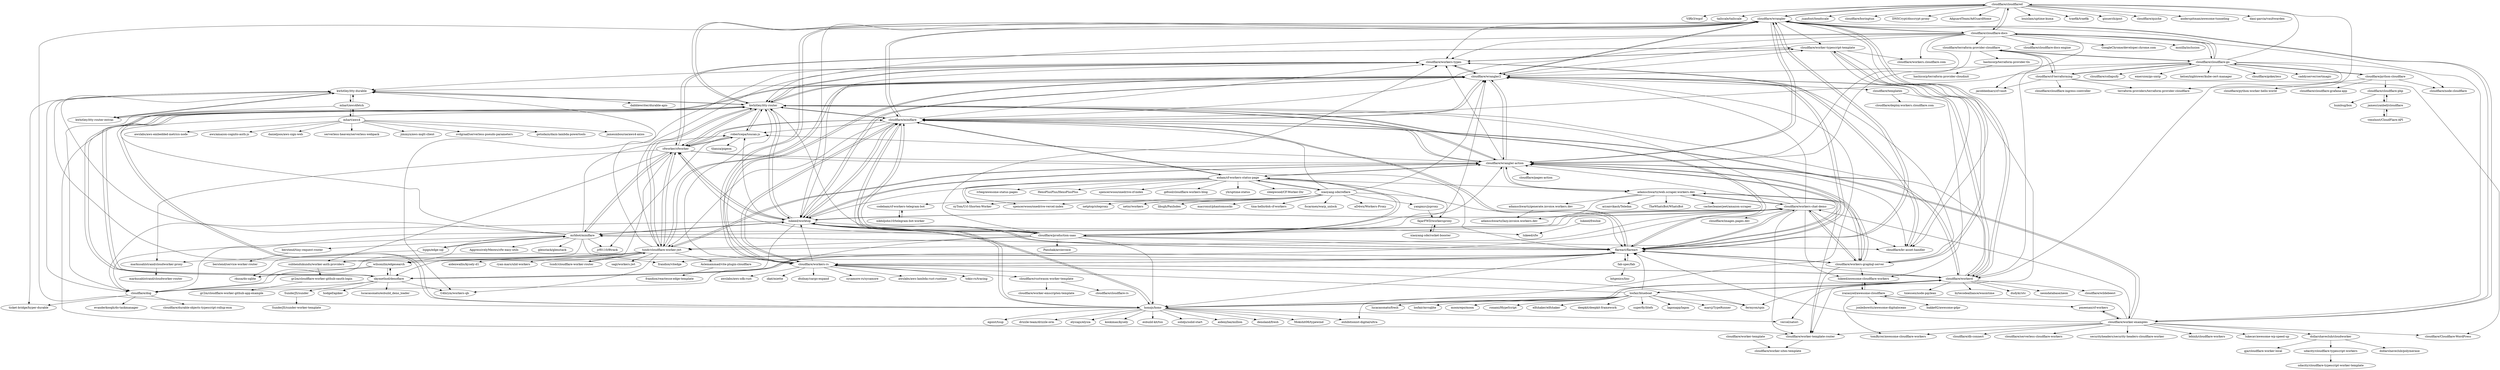 digraph G {
"cloudflare/cloudflared" -> "ViRb3/wgcf" ["e"=1]
"cloudflare/cloudflared" -> "tailscale/tailscale" ["e"=1]
"cloudflare/cloudflared" -> "cloudflare/wrangler"
"cloudflare/cloudflared" -> "juanfont/headscale" ["e"=1]
"cloudflare/cloudflared" -> "cloudflare/boringtun" ["e"=1]
"cloudflare/cloudflared" -> "DNSCrypt/dnscrypt-proxy" ["e"=1]
"cloudflare/cloudflared" -> "AdguardTeam/AdGuardHome" ["e"=1]
"cloudflare/cloudflared" -> "cloudflare/cloudflare-docs"
"cloudflare/cloudflared" -> "louislam/uptime-kuma" ["e"=1]
"cloudflare/cloudflared" -> "traefik/traefik" ["e"=1]
"cloudflare/cloudflared" -> "ginuerzh/gost" ["e"=1]
"cloudflare/cloudflared" -> "cloudflare/quiche" ["e"=1]
"cloudflare/cloudflared" -> "anderspitman/awesome-tunneling" ["e"=1]
"cloudflare/cloudflared" -> "dani-garcia/vaultwarden" ["e"=1]
"cloudflare/cloudflared" -> "cloudflare/workerd"
"eidam/cf-workers-status-page" -> "xyTom/Url-Shorten-Worker" ["e"=1]
"eidam/cf-workers-status-page" -> "cloudflare/miniflare"
"eidam/cf-workers-status-page" -> "gdtool/cloudflare-workers-blog" ["e"=1]
"eidam/cf-workers-status-page" -> "cloudflare/wrangler-action"
"eidam/cf-workers-status-page" -> "lukeed/worktop"
"eidam/cf-workers-status-page" -> "flareact/flareact"
"eidam/cf-workers-status-page" -> "yb/uptime-status" ["e"=1]
"eidam/cf-workers-status-page" -> "sleepwood/CF-Worker-Dir" ["e"=1]
"eidam/cf-workers-status-page" -> "xiaoyang-sde/reflare"
"eidam/cf-workers-status-page" -> "spencerwooo/onedrive-vercel-index" ["e"=1]
"eidam/cf-workers-status-page" -> "ivbeg/awesome-status-pages" ["e"=1]
"eidam/cf-workers-status-page" -> "HexoPlusPlus/HexoPlusPlus" ["e"=1]
"eidam/cf-workers-status-page" -> "cloudflare/production-saas"
"eidam/cf-workers-status-page" -> "adamschwartz/web.scraper.workers.dev"
"eidam/cf-workers-status-page" -> "spencerwooo/onedrive-cf-index" ["e"=1]
"xiaoyang-sde/reflare" -> "aD4wn/Workers-Proxy"
"xiaoyang-sde/reflare" -> "netptop/siteproxy" ["e"=1]
"xiaoyang-sde/reflare" -> "eidam/cf-workers-status-page"
"xiaoyang-sde/reflare" -> "cloudflare/miniflare"
"xiaoyang-sde/reflare" -> "netnr/workers" ["e"=1]
"xiaoyang-sde/reflare" -> "yangmyc/jsproxy"
"xiaoyang-sde/reflare" -> "libsgh/PanIndex" ["e"=1]
"xiaoyang-sde/reflare" -> "macronut/phantomsocks" ["e"=1]
"xiaoyang-sde/reflare" -> "tina-hello/doh-cf-workers" ["e"=1]
"xiaoyang-sde/reflare" -> "xyTom/Url-Shorten-Worker" ["e"=1]
"xiaoyang-sde/reflare" -> "spencerwooo/onedrive-vercel-index" ["e"=1]
"xiaoyang-sde/reflare" -> "fscarmen/warp_unlock" ["e"=1]
"xiaoyang-sde/reflare" -> "cloudflare/wrangler2"
"xiaoyang-sde/reflare" -> "codebam/cf-workers-telegram-bot"
"xiaoyang-sde/reflare" -> "fajarFWD/workersproxy"
"cloudflare/cloudflare-docs" -> "cloudflare/wrangler2"
"cloudflare/cloudflare-docs" -> "cloudflare/wrangler"
"cloudflare/cloudflare-docs" -> "cloudflare/cloudflare-docs-engine"
"cloudflare/cloudflare-docs" -> "cloudflare/wrangler-action"
"cloudflare/cloudflare-docs" -> "cloudflare/cloudflared"
"cloudflare/cloudflare-docs" -> "cloudflare/terraform-provider-cloudflare"
"cloudflare/cloudflare-docs" -> "cloudflare/cloudflare-go"
"cloudflare/cloudflare-docs" -> "cloudflare/miniflare"
"cloudflare/cloudflare-docs" -> "cloudflare/workers.cloudflare.com"
"cloudflare/cloudflare-docs" -> "GoogleChrome/developer.chrome.com" ["e"=1]
"cloudflare/cloudflare-docs" -> "mozilla/inclusion" ["e"=1]
"cloudflare/cloudflare-docs" -> "cloudflare/workers-types"
"cloudflare/cloudflare-docs" -> "cloudflare/worker-examples"
"cloudflare/cloudflare-docs" -> "cloudflare/workerd"
"cloudflare/cloudflare-docs" -> "kwhitley/itty-router"
"cloudflare/production-saas" -> "lukeed/worktop"
"cloudflare/production-saas" -> "cloudflare/miniflare"
"cloudflare/production-saas" -> "cloudflare/wrangler2"
"cloudflare/production-saas" -> "flareact/flareact"
"cloudflare/production-saas" -> "kwhitley/itty-router"
"cloudflare/production-saas" -> "eidam/cf-workers-status-page"
"cloudflare/production-saas" -> "cloudflare/workers-chat-demo"
"cloudflare/production-saas" -> "cloudflare/workers-types"
"cloudflare/production-saas" -> "honojs/hono"
"cloudflare/production-saas" -> "cloudflare/dog"
"cloudflare/production-saas" -> "cfworker/cfworker"
"cloudflare/production-saas" -> "cloudflare/kv-asset-handler"
"cloudflare/production-saas" -> "tsndr/cloudflare-worker-jwt"
"cloudflare/production-saas" -> "cloudflare/wrangler-action"
"cloudflare/production-saas" -> "Panshak/arcinvoice" ["e"=1]
"cloudflare/wrangler" -> "cloudflare/wrangler2"
"cloudflare/wrangler" -> "cloudflare/miniflare"
"cloudflare/wrangler" -> "cloudflare/wrangler-action"
"cloudflare/wrangler" -> "flareact/flareact"
"cloudflare/wrangler" -> "kwhitley/itty-router"
"cloudflare/wrangler" -> "cloudflare/workers-types"
"cloudflare/wrangler" -> "cloudflare/kv-asset-handler"
"cloudflare/wrangler" -> "cloudflare/workers-rs"
"cloudflare/wrangler" -> "cloudflare/cloudflare-docs"
"cloudflare/wrangler" -> "lukeed/worktop"
"cloudflare/wrangler" -> "cloudflare/worker-examples"
"cloudflare/wrangler" -> "cloudflare/workerd"
"cloudflare/wrangler" -> "cloudflare/cloudflared"
"cloudflare/wrangler" -> "cloudflare/worker-typescript-template"
"cloudflare/wrangler" -> "honojs/hono"
"honojs/hono" -> "lukeed/worktop"
"honojs/hono" -> "drizzle-team/drizzle-orm" ["e"=1]
"honojs/hono" -> "exhibitionist-digital/ultra" ["e"=1]
"honojs/hono" -> "elysiajs/elysia" ["e"=1]
"honojs/hono" -> "kwhitley/itty-router"
"honojs/hono" -> "koskimas/kysely" ["e"=1]
"honojs/hono" -> "vercel/satori" ["e"=1]
"honojs/hono" -> "cloudflare/workerd"
"honojs/hono" -> "esbuild-kit/tsx" ["e"=1]
"honojs/hono" -> "solidjs/solid-start" ["e"=1]
"honojs/hono" -> "cloudflare/miniflare"
"honojs/hono" -> "aidenybai/million" ["e"=1]
"honojs/hono" -> "denoland/fresh" ["e"=1]
"honojs/hono" -> "Mokshit06/typewind" ["e"=1]
"honojs/hono" -> "egoist/tsup" ["e"=1]
"cloudflare/cloudflare-php" -> "jamesryanbell/cloudflare"
"cloudflare/cloudflare-php" -> "humbug/box" ["e"=1]
"codebam/cf-workers-telegram-bot" -> "nikhiljohn10/telegram-bot-worker"
"cloudflare/miniflare" -> "cloudflare/wrangler2"
"cloudflare/miniflare" -> "lukeed/worktop"
"cloudflare/miniflare" -> "kwhitley/itty-router"
"cloudflare/miniflare" -> "cloudflare/wrangler"
"cloudflare/miniflare" -> "cloudflare/workerd"
"cloudflare/miniflare" -> "flareact/flareact"
"cloudflare/miniflare" -> "honojs/hono"
"cloudflare/miniflare" -> "cloudflare/workers-rs"
"cloudflare/miniflare" -> "cloudflare/production-saas"
"cloudflare/miniflare" -> "cloudflare/wrangler-action"
"cloudflare/miniflare" -> "cloudflare/workers-types"
"cloudflare/miniflare" -> "eidam/cf-workers-status-page"
"cloudflare/miniflare" -> "cfworker/cfworker"
"cloudflare/miniflare" -> "tsndr/cloudflare-worker-jwt"
"cloudflare/miniflare" -> "robertcepa/toucan-js"
"cloudflare/wrangler2" -> "cloudflare/workers-types"
"cloudflare/wrangler2" -> "cloudflare/miniflare"
"cloudflare/wrangler2" -> "kwhitley/itty-router"
"cloudflare/wrangler2" -> "cloudflare/wrangler"
"cloudflare/wrangler2" -> "cloudflare/workers-rs"
"cloudflare/wrangler2" -> "cloudflare/wrangler-action"
"cloudflare/wrangler2" -> "lukeed/worktop"
"cloudflare/wrangler2" -> "skymethod/denoflare"
"cloudflare/wrangler2" -> "tsndr/cloudflare-worker-jwt"
"cloudflare/wrangler2" -> "cloudflare/workerd"
"cloudflare/wrangler2" -> "cloudflare/templates"
"cloudflare/wrangler2" -> "kwhitley/itty-durable"
"cloudflare/wrangler2" -> "flareact/flareact"
"cloudflare/wrangler2" -> "honojs/hono"
"cloudflare/wrangler2" -> "cloudflare/worker-typescript-template"
"subhendukundu/worker-auth-providers" -> "gr2m/cloudflare-worker-github-oauth-login"
"mhart/aws4" -> "mhart/aws4fetch"
"mhart/aws4" -> "danieljoos/aws-sign-web"
"mhart/aws4" -> "serverless-heaven/serverless-webpack" ["e"=1]
"mhart/aws4" -> "jimmyn/aws-mqtt-client" ["e"=1]
"mhart/aws4" -> "svdgraaf/serverless-pseudo-parameters" ["e"=1]
"mhart/aws4" -> "getndazn/dazn-lambda-powertools" ["e"=1]
"mhart/aws4" -> "jamesmbourne/aws4-axios"
"mhart/aws4" -> "awslabs/aws-embedded-metrics-node" ["e"=1]
"mhart/aws4" -> "aws/amazon-cognito-auth-js" ["e"=1]
"cloudflare/workerd" -> "honojs/hono"
"cloudflare/workerd" -> "cloudflare/miniflare"
"cloudflare/workerd" -> "cloudflare/wrangler2"
"cloudflare/workerd" -> "cloudflare/workers-rs"
"cloudflare/workerd" -> "kwhitley/itty-router"
"cloudflare/workerd" -> "dudykr/stc" ["e"=1]
"cloudflare/workerd" -> "neondatabase/neon" ["e"=1]
"cloudflare/workerd" -> "vercel/satori" ["e"=1]
"cloudflare/workerd" -> "cloudflare/wildebeest" ["e"=1]
"cloudflare/workerd" -> "fermyon/spin" ["e"=1]
"cloudflare/workerd" -> "tniessen/node-pqclean" ["e"=1]
"cloudflare/workerd" -> "bytecodealliance/wasmtime" ["e"=1]
"cloudflare/workerd" -> "cloudflare/wrangler"
"cloudflare/workerd" -> "flareact/flareact"
"cloudflare/workerd" -> "losfair/blueboat"
"cloudflare/workers-rs" -> "cloudflare/wrangler2"
"cloudflare/workers-rs" -> "cloudflare/rustwasm-worker-template"
"cloudflare/workers-rs" -> "cloudflare/miniflare"
"cloudflare/workers-rs" -> "cloudflare/workerd"
"cloudflare/workers-rs" -> "kwhitley/itty-router"
"cloudflare/workers-rs" -> "flareact/flareact"
"cloudflare/workers-rs" -> "cloudflare/wrangler"
"cloudflare/workers-rs" -> "awslabs/aws-sdk-rust" ["e"=1]
"cloudflare/workers-rs" -> "zkat/miette" ["e"=1]
"cloudflare/workers-rs" -> "dtolnay/cargo-expand" ["e"=1]
"cloudflare/workers-rs" -> "lukeed/worktop"
"cloudflare/workers-rs" -> "sycamore-rs/sycamore" ["e"=1]
"cloudflare/workers-rs" -> "fermyon/spin" ["e"=1]
"cloudflare/workers-rs" -> "awslabs/aws-lambda-rust-runtime" ["e"=1]
"cloudflare/workers-rs" -> "tokio-rs/tracing" ["e"=1]
"wilsonzlin/edgesearch" -> "rkusa/do-sqlite"
"wilsonzlin/edgesearch" -> "skymethod/denoflare"
"wilsonzlin/edgesearch" -> "kwhitley/itty-durable"
"wilsonzlin/edgesearch" -> "cloudflare/dog"
"cloudflare/workers-graphql-server" -> "cloudflare/wrangler-action"
"cloudflare/workers-graphql-server" -> "cloudflare/worker-typescript-template"
"cloudflare/workers-graphql-server" -> "flareact/flareact"
"cloudflare/workers-graphql-server" -> "cloudflare/workers-chat-demo"
"cloudflare/workers-graphql-server" -> "cloudflare/worker-template-router"
"cloudflare/workers-graphql-server" -> "adamschwartz/web.scraper.workers.dev"
"cloudflare/workers-graphql-server" -> "lukeed/awesome-cloudflare-workers"
"cloudflare/workers-graphql-server" -> "cloudflare/wrangler2"
"flareact/flareact" -> "lukeed/worktop"
"flareact/flareact" -> "mrbbot/miniflare"
"flareact/flareact" -> "cloudflare/miniflare"
"flareact/flareact" -> "kwhitley/itty-router"
"flareact/flareact" -> "cloudflare/wrangler"
"flareact/flareact" -> "cloudflare/workers-graphql-server"
"flareact/flareact" -> "skymethod/denoflare"
"flareact/flareact" -> "cloudflare/workers-chat-demo"
"flareact/flareact" -> "honojs/hono"
"flareact/flareact" -> "fab-spec/fab"
"flareact/flareact" -> "cloudflare/wrangler2"
"flareact/flareact" -> "frandiox/vitedge" ["e"=1]
"flareact/flareact" -> "cloudflare/wrangler-action"
"flareact/flareact" -> "wilsonzlin/edgesearch"
"flareact/flareact" -> "cloudflare/workers-rs"
"kwhitley/itty-router" -> "lukeed/worktop"
"kwhitley/itty-router" -> "cloudflare/wrangler2"
"kwhitley/itty-router" -> "kwhitley/itty-durable"
"kwhitley/itty-router" -> "cloudflare/miniflare"
"kwhitley/itty-router" -> "cloudflare/workers-types"
"kwhitley/itty-router" -> "kwhitley/itty-router-extras"
"kwhitley/itty-router" -> "tsndr/cloudflare-worker-jwt"
"kwhitley/itty-router" -> "robertcepa/toucan-js"
"kwhitley/itty-router" -> "honojs/hono"
"kwhitley/itty-router" -> "cloudflare/wrangler-action"
"kwhitley/itty-router" -> "flareact/flareact"
"kwhitley/itty-router" -> "cloudflare/worker-template-router"
"kwhitley/itty-router" -> "cfworker/cfworker"
"kwhitley/itty-router" -> "cloudflare/wrangler"
"kwhitley/itty-router" -> "skymethod/denoflare"
"losfair/blueboat" -> "cloudflare/workerd"
"losfair/blueboat" -> "losfair/mvsqlite" ["e"=1]
"losfair/blueboat" -> "moonrepo/moon" ["e"=1]
"losfair/blueboat" -> "ronami/HypeScript" ["e"=1]
"losfair/blueboat" -> "elfshaker/elfshaker" ["e"=1]
"losfair/blueboat" -> "deepkit/deepkit-framework" ["e"=1]
"losfair/blueboat" -> "flareact/flareact"
"losfair/blueboat" -> "superfly/litefs" ["e"=1]
"losfair/blueboat" -> "honojs/hono"
"losfair/blueboat" -> "exhibitionist-digital/ultra" ["e"=1]
"losfair/blueboat" -> "lagonapp/lagon" ["e"=1]
"losfair/blueboat" -> "marcj/TypeRunner" ["e"=1]
"losfair/blueboat" -> "cloudflare/workers-rs"
"losfair/blueboat" -> "fermyon/spin" ["e"=1]
"losfair/blueboat" -> "lucacasonato/fresh" ["e"=1]
"cloudflare/python-cloudflare" -> "cloudflare/cloudflare-go"
"cloudflare/python-cloudflare" -> "cloudflare/python-worker-hello-world"
"cloudflare/python-cloudflare" -> "cloudflare/cloudflare-grafana-app"
"cloudflare/python-cloudflare" -> "cloudflare/cloudflare-php"
"cloudflare/python-cloudflare" -> "cloudflare/node-cloudflare"
"lukeed/worktop" -> "kwhitley/itty-router"
"lukeed/worktop" -> "flareact/flareact"
"lukeed/worktop" -> "cloudflare/miniflare"
"lukeed/worktop" -> "cloudflare/production-saas"
"lukeed/worktop" -> "mrbbot/miniflare"
"lukeed/worktop" -> "honojs/hono"
"lukeed/worktop" -> "cfworker/cfworker"
"lukeed/worktop" -> "cloudflare/wrangler2"
"lukeed/worktop" -> "robertcepa/toucan-js"
"lukeed/worktop" -> "lukeed/cfw"
"lukeed/worktop" -> "cloudflare/wrangler-action"
"lukeed/worktop" -> "cloudflare/workers-types"
"lukeed/worktop" -> "cloudflare/workers-chat-demo"
"lukeed/worktop" -> "skymethod/denoflare"
"lukeed/worktop" -> "cloudflare/dog"
"cloudflare/dog" -> "evanderkoogh/do-taskmanager"
"cloudflare/dog" -> "ticket-bridge/hyper-durable"
"cloudflare/dog" -> "cloudflare/durable-objects-typescript-rollup-esm"
"cloudflare/dog" -> "kwhitley/itty-durable"
"cloudflare/rustwasm-worker-template" -> "cloudflare/worker-emscripten-template"
"cloudflare/rustwasm-worker-template" -> "cloudflare/cloudflare-rs"
"yangmyc/jsproxy" -> "fajarFWD/workersproxy"
"xiaoyang-sde/rocket-booster" -> "fajarFWD/workersproxy"
"cloudflare/workers-chat-demo" -> "cloudflare/dog"
"cloudflare/workers-chat-demo" -> "flareact/flareact"
"cloudflare/workers-chat-demo" -> "cloudflare/workers-graphql-server"
"cloudflare/workers-chat-demo" -> "wilsonzlin/edgesearch"
"cloudflare/workers-chat-demo" -> "lukeed/worktop"
"cloudflare/workers-chat-demo" -> "cloudflare/worker-template-router"
"cloudflare/workers-chat-demo" -> "kwhitley/itty-router"
"cloudflare/workers-chat-demo" -> "mrbbot/miniflare"
"cloudflare/workers-chat-demo" -> "adamschwartz/web.scraper.workers.dev"
"cloudflare/workers-chat-demo" -> "lukeed/awesome-cloudflare-workers"
"cloudflare/workers-chat-demo" -> "cloudflare/wrangler-action"
"cloudflare/workers-chat-demo" -> "tsndr/cloudflare-worker-jwt"
"cloudflare/workers-chat-demo" -> "cloudflare/kv-asset-handler"
"cloudflare/workers-chat-demo" -> "cloudflare/wrangler2"
"cloudflare/workers-chat-demo" -> "cloudflare/images.pages.dev"
"cloudflare/worker-template-router" -> "cloudflare/worker-sites-template"
"cloudflare/worker-examples" -> "pmeenan/cf-workers"
"cloudflare/worker-examples" -> "cloudflare/wrangler-action"
"cloudflare/worker-examples" -> "cloudflare/worker-template-router"
"cloudflare/worker-examples" -> "cloudflare/wrangler"
"cloudflare/worker-examples" -> "cloudflare/Cloudflare-WordPress"
"cloudflare/worker-examples" -> "securityheaders/security-headers-cloudflare-worker"
"cloudflare/worker-examples" -> "irazasyed/awesome-cloudflare"
"cloudflare/worker-examples" -> "dollarshaveclub/cloudworker"
"cloudflare/worker-examples" -> "flareact/flareact"
"cloudflare/worker-examples" -> "lebinh/cloudflare-workers"
"cloudflare/worker-examples" -> "cloudflare/workers-chat-demo"
"cloudflare/worker-examples" -> "lukecav/awesome-wp-speed-up" ["e"=1]
"cloudflare/worker-examples" -> "cloudflare/db-connect"
"cloudflare/worker-examples" -> "tomByrer/awesome-cloudflare-workers"
"cloudflare/worker-examples" -> "cloudflare/serverless-cloudflare-workers"
"dollarshaveclub/cloudworker" -> "gja/cloudflare-worker-local"
"dollarshaveclub/cloudworker" -> "udacity/cloudflare-typescript-workers"
"dollarshaveclub/cloudworker" -> "dollarshaveclub/polymerase"
"udacity/cloudflare-typescript-workers" -> "udacity/cloudflare-typescript-worker-template"
"cloudflare/templates" -> "lukeed/awesome-cloudflare-workers"
"cloudflare/templates" -> "cloudflare/deploy.workers.cloudflare.com"
"robertcepa/toucan-js" -> "kwhitley/itty-router"
"robertcepa/toucan-js" -> "cfworker/cfworker"
"robertcepa/toucan-js" -> "tlianza/pigeon"
"robertcepa/toucan-js" -> "jrf0110/8track"
"kwhitley/itty-durable" -> "kwhitley/itty-router-extras"
"kwhitley/itty-durable" -> "ticket-bridge/hyper-durable"
"kwhitley/itty-durable" -> "dabblewriter/durable-apis"
"kwhitley/itty-durable" -> "mhart/aws4fetch"
"kwhitley/itty-durable" -> "kwhitley/itty-router"
"skymethod/denoflare" -> "G4brym/workers-qb" ["e"=1]
"skymethod/denoflare" -> "hodgef/apiker"
"skymethod/denoflare" -> "SunderJS/sunder"
"skymethod/denoflare" -> "wilsonzlin/edgesearch"
"skymethod/denoflare" -> "lucacasonato/esbuild_deno_loader" ["e"=1]
"skymethod/denoflare" -> "cloudflare/wrangler2"
"skymethod/denoflare" -> "cloudflare/dog"
"skymethod/denoflare" -> "flareact/flareact"
"skymethod/denoflare" -> "kwhitley/itty-router"
"adamschwartz/web.scraper.workers.dev" -> "cloudflare/workers-graphql-server"
"adamschwartz/web.scraper.workers.dev" -> "cloudflare/wrangler-action"
"adamschwartz/web.scraper.workers.dev" -> "TheWhatsBot/WhatsBot" ["e"=1]
"adamschwartz/web.scraper.workers.dev" -> "cloudflare/worker-template-router"
"adamschwartz/web.scraper.workers.dev" -> "adamschwartz/lazy.invoice.workers.dev"
"adamschwartz/web.scraper.workers.dev" -> "cloudflare/workers-chat-demo"
"adamschwartz/web.scraper.workers.dev" -> "cachecleanerjeet/amazon-scraper" ["e"=1]
"adamschwartz/web.scraper.workers.dev" -> "adamschwartz/generate.invoice.workers.dev"
"adamschwartz/web.scraper.workers.dev" -> "aryanvikash/Teledax" ["e"=1]
"cloudflare/workers-types" -> "cloudflare/wrangler2"
"cloudflare/workers-types" -> "cloudflare/worker-typescript-template"
"cloudflare/workers-types" -> "cloudflare/kv-asset-handler"
"cloudflare/workers-types" -> "kwhitley/itty-router"
"cloudflare/workers-types" -> "kwhitley/itty-durable"
"cloudflare/workers-types" -> "G4brym/workers-qb" ["e"=1]
"pmeenan/cf-workers" -> "cloudflare/worker-examples"
"cloudflare/cloudflare-go" -> "cloudflare/terraform-provider-cloudflare"
"cloudflare/cloudflare-go" -> "cloudflare/cf-terraforming"
"cloudflare/cloudflare-go" -> "cloudflare/python-cloudflare"
"cloudflare/cloudflare-go" -> "terraform-providers/terraform-provider-cloudflare"
"cloudflare/cloudflare-go" -> "cloudflare/node-cloudflare"
"cloudflare/cloudflare-go" -> "cloudflare/wrangler"
"cloudflare/cloudflare-go" -> "cloudflare/wrangler2"
"cloudflare/cloudflare-go" -> "cloudflare/cloudflare-docs"
"cloudflare/cloudflare-go" -> "cloudflare/cloudflared"
"cloudflare/cloudflare-go" -> "cloudflare/miniflare"
"cloudflare/cloudflare-go" -> "cloudflare/collapsify"
"cloudflare/cloudflare-go" -> "emersion/go-smtp" ["e"=1]
"cloudflare/cloudflare-go" -> "kelseyhightower/kube-cert-manager" ["e"=1]
"cloudflare/cloudflare-go" -> "cloudflare/gokeyless" ["e"=1]
"cloudflare/cloudflare-go" -> "caddyserver/certmagic" ["e"=1]
"mhart/aws4fetch" -> "kwhitley/itty-durable"
"mhart/aws4fetch" -> "cloudflare/dog"
"mhart/aws4fetch" -> "mhart/aws4"
"cloudflare/worker-template" -> "cloudflare/worker-sites-template"
"cloudflare/wrangler-action" -> "cloudflare/wrangler2"
"cloudflare/wrangler-action" -> "kwhitley/itty-router"
"cloudflare/wrangler-action" -> "cloudflare/workers-graphql-server"
"cloudflare/wrangler-action" -> "cloudflare/pages-action"
"cloudflare/wrangler-action" -> "tsndr/cloudflare-worker-jwt"
"cloudflare/wrangler-action" -> "cloudflare/wrangler"
"cloudflare/wrangler-action" -> "cloudflare/miniflare"
"cloudflare/wrangler-action" -> "cloudflare/kv-asset-handler"
"cloudflare/wrangler-action" -> "robertcepa/toucan-js"
"cloudflare/wrangler-action" -> "lukeed/worktop"
"cloudflare/wrangler-action" -> "cloudflare/worker-examples"
"cloudflare/wrangler-action" -> "cloudflare/workers-types"
"cloudflare/wrangler-action" -> "flareact/flareact"
"cloudflare/wrangler-action" -> "eidam/cf-workers-status-page"
"cloudflare/wrangler-action" -> "adamschwartz/web.scraper.workers.dev"
"cloudflare/cf-terraforming" -> "cloudflare/terraform-provider-cloudflare"
"cloudflare/cf-terraforming" -> "cloudflare/cloudflare-go"
"cloudflare/cf-terraforming" -> "terraform-providers/terraform-provider-cloudflare"
"cloudflare/cf-terraforming" -> "jacobbednarz/cf-vault"
"cloudflare/cf-terraforming" -> "cloudflare/cloudflare-ingress-controller"
"cloudflare/cf-terraforming" -> "cloudflare/Cloudflare-WordPress"
"SunderJS/sunder" -> "SunderJS/sunder-worker-template"
"irazasyed/awesome-cloudflare" -> "lukeed/awesome-cloudflare-workers"
"irazasyed/awesome-cloudflare" -> "pmeenan/cf-workers"
"irazasyed/awesome-cloudflare" -> "tomByrer/awesome-cloudflare-workers"
"irazasyed/awesome-cloudflare" -> "jonleibowitz/awesome-digitalocean" ["e"=1]
"irazasyed/awesome-cloudflare" -> "bakke92/awesome-gdpr"
"lspgn/edge-sql" -> "mrbbot/miniflare"
"lspgn/edge-sql" -> "rkusa/do-sqlite"
"fajarFWD/workersproxy" -> "xiaoyang-sde/rocket-booster"
"cloudflare/terraform-provider-cloudflare" -> "cloudflare/cf-terraforming"
"cloudflare/terraform-provider-cloudflare" -> "cloudflare/cloudflare-go"
"cloudflare/terraform-provider-cloudflare" -> "cloudflare/wrangler-action"
"cloudflare/terraform-provider-cloudflare" -> "hashicorp/terraform-provider-tls"
"cloudflare/terraform-provider-cloudflare" -> "jacobbednarz/cf-vault"
"cfworker/cfworker" -> "lukeed/worktop"
"cfworker/cfworker" -> "mrbbot/miniflare"
"cfworker/cfworker" -> "robertcepa/toucan-js"
"cfworker/cfworker" -> "kwhitley/itty-router"
"cfworker/cfworker" -> "tsndr/cloudflare-worker-jwt"
"cfworker/cfworker" -> "cloudflare/worker-typescript-template"
"cfworker/cfworker" -> "skymethod/denoflare"
"cfworker/cfworker" -> "subhendukundu/worker-auth-providers"
"cfworker/cfworker" -> "flareact/flareact"
"cfworker/cfworker" -> "cloudflare/miniflare"
"cfworker/cfworker" -> "cloudflare/wrangler-action"
"cfworker/cfworker" -> "markusahlstrand/cloudworker-proxy"
"Aslemammad/vite-plugin-cloudflare" -> "frandiox/reactesse-edge-template" ["e"=1]
"tsndr/cloudflare-worker-jwt" -> "tsndr/cloudflare-worker-router"
"tsndr/cloudflare-worker-jwt" -> "sagi/workers-jwt"
"tsndr/cloudflare-worker-jwt" -> "cloudflare/dog"
"tsndr/cloudflare-worker-jwt" -> "kwhitley/itty-router"
"tsndr/cloudflare-worker-jwt" -> "aidenwallis/kysely-d1" ["e"=1]
"tsndr/cloudflare-worker-jwt" -> "cloudflare/wrangler-action"
"tsndr/cloudflare-worker-jwt" -> "cloudflare/wrangler2"
"tsndr/cloudflare-worker-jwt" -> "cloudflare/workers-types"
"tsndr/cloudflare-worker-jwt" -> "kwhitley/itty-durable"
"tsndr/cloudflare-worker-jwt" -> "Aslemammad/vite-plugin-cloudflare"
"tsndr/cloudflare-worker-jwt" -> "cfworker/cfworker"
"tsndr/cloudflare-worker-jwt" -> "markusahlstrand/cloudworker-proxy"
"tsndr/cloudflare-worker-jwt" -> "G4brym/workers-qb" ["e"=1]
"tsndr/cloudflare-worker-jwt" -> "subhendukundu/worker-auth-providers"
"tsndr/cloudflare-worker-jwt" -> "ryan-mars/ulid-workers"
"mrbbot/miniflare" -> "lukeed/worktop"
"mrbbot/miniflare" -> "flareact/flareact"
"mrbbot/miniflare" -> "cfworker/cfworker"
"mrbbot/miniflare" -> "lspgn/edge-sql"
"mrbbot/miniflare" -> "AggressivelyMeows/cfw-easy-utils"
"mrbbot/miniflare" -> "frandiox/vitedge" ["e"=1]
"mrbbot/miniflare" -> "kwhitley/itty-router"
"mrbbot/miniflare" -> "robertcepa/toucan-js"
"mrbbot/miniflare" -> "wilsonzlin/edgesearch"
"mrbbot/miniflare" -> "jrf0110/8track"
"mrbbot/miniflare" -> "berstend/tiny-request-router"
"mrbbot/miniflare" -> "glenstack/glenstack"
"mrbbot/miniflare" -> "kwhitley/itty-durable"
"mrbbot/miniflare" -> "subhendukundu/worker-auth-providers"
"mrbbot/miniflare" -> "cloudflare/dog"
"fab-spec/fab" -> "bitgenics/linc"
"fab-spec/fab" -> "flareact/flareact"
"lukeed/freshie" -> "lukeed/cfw"
"nikhiljohn10/telegram-bot-worker" -> "codebam/cf-workers-telegram-bot"
"cloudflare/kv-asset-handler" -> "cloudflare/workers-types"
"jamesryanbell/cloudflare" -> "vexxhost/CloudFlare-API"
"jamesryanbell/cloudflare" -> "cloudflare/cloudflare-php"
"markusahlstrand/cloudworker-proxy" -> "markusahlstrand/cloudworker-router"
"cloudflare/worker-typescript-template" -> "cloudflare/workers-types"
"cloudflare/worker-typescript-template" -> "cloudflare/worker-template-router"
"cloudflare/worker-typescript-template" -> "cloudflare/workers.cloudflare.com"
"cloudflare/worker-typescript-template" -> "cloudflare/workers-graphql-server"
"cloudflare/worker-typescript-template" -> "cloudflare/kv-asset-handler"
"cloudflare/worker-typescript-template" -> "cfworker/cfworker"
"lukeed/awesome-cloudflare-workers" -> "irazasyed/awesome-cloudflare"
"gr2m/cloudflare-worker-github-oauth-login" -> "gr2m/cloudflare-worker-github-app-example"
"berstend/tiny-request-router" -> "berstend/service-worker-router"
"vexxhost/CloudFlare-API" -> "jamesryanbell/cloudflare"
"kwhitley/itty-router-extras" -> "kwhitley/itty-durable"
"tsndr/cloudflare-worker-router" -> "tsndr/cloudflare-worker-jwt"
"hashicorp/terraform-provider-tls" -> "hashicorp/terraform-provider-cloudinit" ["e"=1]
"adamschwartz/generate.invoice.workers.dev" -> "adamschwartz/lazy.invoice.workers.dev"
"cloudflare/cloudflared" ["l"="28.522,-25.053"]
"ViRb3/wgcf" ["l"="-34.529,-13.982"]
"tailscale/tailscale" ["l"="-32.421,-23.193"]
"cloudflare/wrangler" ["l"="28.506,-25.115"]
"juanfont/headscale" ["l"="-32.563,-23.077"]
"cloudflare/boringtun" ["l"="-9.239,5.006"]
"DNSCrypt/dnscrypt-proxy" ["l"="-38.111,-19.193"]
"AdguardTeam/AdGuardHome" ["l"="-27.247,-16.972"]
"cloudflare/cloudflare-docs" ["l"="28.547,-25.108"]
"louislam/uptime-kuma" ["l"="-32.643,-22.993"]
"traefik/traefik" ["l"="-10.509,-0.299"]
"ginuerzh/gost" ["l"="-26.897,-17.024"]
"cloudflare/quiche" ["l"="-9.16,4.954"]
"anderspitman/awesome-tunneling" ["l"="-32.383,-23.054"]
"dani-garcia/vaultwarden" ["l"="-32.718,-23.009"]
"cloudflare/workerd" ["l"="28.457,-25.105"]
"eidam/cf-workers-status-page" ["l"="28.516,-25.136"]
"xyTom/Url-Shorten-Worker" ["l"="-34.522,-13.545"]
"cloudflare/miniflare" ["l"="28.496,-25.155"]
"gdtool/cloudflare-workers-blog" ["l"="-34.588,-13.543"]
"cloudflare/wrangler-action" ["l"="28.53,-25.159"]
"lukeed/worktop" ["l"="28.477,-25.191"]
"flareact/flareact" ["l"="28.468,-25.162"]
"yb/uptime-status" ["l"="-34.434,-13.495"]
"sleepwood/CF-Worker-Dir" ["l"="-34.582,-13.466"]
"xiaoyang-sde/reflare" ["l"="28.441,-25.069"]
"spencerwooo/onedrive-vercel-index" ["l"="-34.57,-13.528"]
"ivbeg/awesome-status-pages" ["l"="-32.327,-22.784"]
"HexoPlusPlus/HexoPlusPlus" ["l"="-36.644,-14.902"]
"cloudflare/production-saas" ["l"="28.507,-25.188"]
"adamschwartz/web.scraper.workers.dev" ["l"="28.575,-25.167"]
"spencerwooo/onedrive-cf-index" ["l"="-34.594,-13.474"]
"aD4wn/Workers-Proxy" ["l"="28.409,-25.046"]
"netptop/siteproxy" ["l"="-34.586,-13.616"]
"netnr/workers" ["l"="-34.657,-13.643"]
"yangmyc/jsproxy" ["l"="28.42,-25.018"]
"libsgh/PanIndex" ["l"="-34.586,-13.493"]
"macronut/phantomsocks" ["l"="-39.22,-17.227"]
"tina-hello/doh-cf-workers" ["l"="-38.064,-18.963"]
"fscarmen/warp_unlock" ["l"="-34.463,-13.837"]
"cloudflare/wrangler2" ["l"="28.486,-25.142"]
"codebam/cf-workers-telegram-bot" ["l"="28.377,-25.035"]
"fajarFWD/workersproxy" ["l"="28.401,-25.005"]
"cloudflare/cloudflare-docs-engine" ["l"="28.542,-25.019"]
"cloudflare/terraform-provider-cloudflare" ["l"="28.625,-25.141"]
"cloudflare/cloudflare-go" ["l"="28.613,-25.109"]
"cloudflare/workers.cloudflare.com" ["l"="28.589,-25.132"]
"GoogleChrome/developer.chrome.com" ["l"="-5.772,-2.747"]
"mozilla/inclusion" ["l"="-5.856,-2.784"]
"cloudflare/workers-types" ["l"="28.516,-25.168"]
"cloudflare/worker-examples" ["l"="28.571,-25.082"]
"kwhitley/itty-router" ["l"="28.488,-25.176"]
"cloudflare/workers-chat-demo" ["l"="28.528,-25.181"]
"honojs/hono" ["l"="28.435,-25.16"]
"cloudflare/dog" ["l"="28.482,-25.239"]
"cfworker/cfworker" ["l"="28.5,-25.206"]
"cloudflare/kv-asset-handler" ["l"="28.55,-25.183"]
"tsndr/cloudflare-worker-jwt" ["l"="28.526,-25.208"]
"Panshak/arcinvoice" ["l"="32.413,-26.308"]
"cloudflare/workers-rs" ["l"="28.441,-25.131"]
"cloudflare/worker-typescript-template" ["l"="28.55,-25.162"]
"drizzle-team/drizzle-orm" ["l"="29.288,-27.284"]
"exhibitionist-digital/ultra" ["l"="26.936,-28.257"]
"elysiajs/elysia" ["l"="29.234,-27.366"]
"koskimas/kysely" ["l"="29.191,-27.228"]
"vercel/satori" ["l"="29.357,-27.161"]
"esbuild-kit/tsx" ["l"="29.152,-27.128"]
"solidjs/solid-start" ["l"="29.267,-27.298"]
"aidenybai/million" ["l"="29.264,-27.148"]
"denoland/fresh" ["l"="26.653,-25.851"]
"Mokshit06/typewind" ["l"="29.297,-27.248"]
"egoist/tsup" ["l"="29.224,-27.125"]
"cloudflare/cloudflare-php" ["l"="28.799,-25.05"]
"jamesryanbell/cloudflare" ["l"="28.835,-25.039"]
"humbug/box" ["l"="-24.772,-42.799"]
"nikhiljohn10/telegram-bot-worker" ["l"="28.356,-25.021"]
"robertcepa/toucan-js" ["l"="28.5,-25.223"]
"skymethod/denoflare" ["l"="28.444,-25.193"]
"cloudflare/templates" ["l"="28.48,-25.057"]
"kwhitley/itty-durable" ["l"="28.475,-25.224"]
"subhendukundu/worker-auth-providers" ["l"="28.511,-25.254"]
"gr2m/cloudflare-worker-github-oauth-login" ["l"="28.536,-25.31"]
"mhart/aws4" ["l"="28.436,-25.349"]
"mhart/aws4fetch" ["l"="28.455,-25.294"]
"danieljoos/aws-sign-web" ["l"="28.413,-25.373"]
"serverless-heaven/serverless-webpack" ["l"="-9.354,-3.015"]
"jimmyn/aws-mqtt-client" ["l"="-30.947,41.786"]
"svdgraaf/serverless-pseudo-parameters" ["l"="-9.418,-3.052"]
"getndazn/dazn-lambda-powertools" ["l"="-9.235,-2.975"]
"jamesmbourne/aws4-axios" ["l"="28.436,-25.383"]
"awslabs/aws-embedded-metrics-node" ["l"="-9.078,-2.937"]
"aws/amazon-cognito-auth-js" ["l"="-9.446,-2.893"]
"dudykr/stc" ["l"="29.123,-27.157"]
"neondatabase/neon" ["l"="-10.866,5.469"]
"cloudflare/wildebeest" ["l"="-24.623,-19.647"]
"fermyon/spin" ["l"="-9.027,4.754"]
"tniessen/node-pqclean" ["l"="23.587,-28.89"]
"bytecodealliance/wasmtime" ["l"="-9.247,4.734"]
"losfair/blueboat" ["l"="28.396,-25.113"]
"cloudflare/rustwasm-worker-template" ["l"="28.328,-25.103"]
"awslabs/aws-sdk-rust" ["l"="-9.039,5.015"]
"zkat/miette" ["l"="-8.91,5.112"]
"dtolnay/cargo-expand" ["l"="-9.007,5.141"]
"sycamore-rs/sycamore" ["l"="-9.039,4.802"]
"awslabs/aws-lambda-rust-runtime" ["l"="-9.053,4.963"]
"tokio-rs/tracing" ["l"="-8.997,5.033"]
"wilsonzlin/edgesearch" ["l"="28.436,-25.218"]
"rkusa/do-sqlite" ["l"="28.384,-25.245"]
"cloudflare/workers-graphql-server" ["l"="28.543,-25.145"]
"cloudflare/worker-template-router" ["l"="28.57,-25.137"]
"lukeed/awesome-cloudflare-workers" ["l"="28.539,-25.082"]
"mrbbot/miniflare" ["l"="28.456,-25.234"]
"fab-spec/fab" ["l"="28.381,-25.168"]
"frandiox/vitedge" ["l"="14.564,-12.029"]
"kwhitley/itty-router-extras" ["l"="28.459,-25.212"]
"losfair/mvsqlite" ["l"="34.845,-27.986"]
"moonrepo/moon" ["l"="34.679,-28.328"]
"ronami/HypeScript" ["l"="29.053,-27.128"]
"elfshaker/elfshaker" ["l"="-8.756,4.9"]
"deepkit/deepkit-framework" ["l"="29.092,-27.178"]
"superfly/litefs" ["l"="34.796,-27.988"]
"lagonapp/lagon" ["l"="29.148,-27.361"]
"marcj/TypeRunner" ["l"="29.12,-27.186"]
"lucacasonato/fresh" ["l"="26.961,-28.292"]
"cloudflare/python-cloudflare" ["l"="28.713,-25.078"]
"cloudflare/python-worker-hello-world" ["l"="28.76,-25.084"]
"cloudflare/cloudflare-grafana-app" ["l"="28.74,-25.055"]
"cloudflare/node-cloudflare" ["l"="28.68,-25.076"]
"lukeed/cfw" ["l"="28.496,-25.292"]
"evanderkoogh/do-taskmanager" ["l"="28.492,-25.274"]
"ticket-bridge/hyper-durable" ["l"="28.459,-25.258"]
"cloudflare/durable-objects-typescript-rollup-esm" ["l"="28.475,-25.28"]
"cloudflare/worker-emscripten-template" ["l"="28.292,-25.109"]
"cloudflare/cloudflare-rs" ["l"="28.28,-25.084"]
"xiaoyang-sde/rocket-booster" ["l"="28.384,-24.979"]
"cloudflare/images.pages.dev" ["l"="28.583,-25.219"]
"cloudflare/worker-sites-template" ["l"="28.631,-25.076"]
"pmeenan/cf-workers" ["l"="28.586,-25.057"]
"cloudflare/Cloudflare-WordPress" ["l"="28.642,-25.093"]
"securityheaders/security-headers-cloudflare-worker" ["l"="28.614,-25.061"]
"irazasyed/awesome-cloudflare" ["l"="28.566,-25.039"]
"dollarshaveclub/cloudworker" ["l"="28.618,-24.961"]
"lebinh/cloudflare-workers" ["l"="28.583,-25.023"]
"lukecav/awesome-wp-speed-up" ["l"="9.763,-36.566"]
"cloudflare/db-connect" ["l"="28.613,-25.021"]
"tomByrer/awesome-cloudflare-workers" ["l"="28.597,-25.038"]
"cloudflare/serverless-cloudflare-workers" ["l"="28.63,-25.041"]
"gja/cloudflare-worker-local" ["l"="28.625,-24.916"]
"udacity/cloudflare-typescript-workers" ["l"="28.654,-24.927"]
"dollarshaveclub/polymerase" ["l"="28.602,-24.931"]
"udacity/cloudflare-typescript-worker-template" ["l"="28.669,-24.907"]
"cloudflare/deploy.workers.cloudflare.com" ["l"="28.467,-25.021"]
"tlianza/pigeon" ["l"="28.52,-25.27"]
"jrf0110/8track" ["l"="28.484,-25.258"]
"dabblewriter/durable-apis" ["l"="28.469,-25.26"]
"G4brym/workers-qb" ["l"="29.322,-25.217"]
"hodgef/apiker" ["l"="28.392,-25.21"]
"SunderJS/sunder" ["l"="28.365,-25.211"]
"lucacasonato/esbuild_deno_loader" ["l"="27.114,-28.319"]
"TheWhatsBot/WhatsBot" ["l"="-5.881,-43.697"]
"adamschwartz/lazy.invoice.workers.dev" ["l"="28.621,-25.196"]
"cachecleanerjeet/amazon-scraper" ["l"="-5.903,-43.708"]
"adamschwartz/generate.invoice.workers.dev" ["l"="28.621,-25.181"]
"aryanvikash/Teledax" ["l"="-37.615,-17.892"]
"cloudflare/cf-terraforming" ["l"="28.661,-25.131"]
"terraform-providers/terraform-provider-cloudflare" ["l"="28.662,-25.107"]
"cloudflare/collapsify" ["l"="28.688,-25.114"]
"emersion/go-smtp" ["l"="-27.295,-23.577"]
"kelseyhightower/kube-cert-manager" ["l"="-11.15,0.418"]
"cloudflare/gokeyless" ["l"="-6.023,-42.449"]
"caddyserver/certmagic" ["l"="-13.478,1.46"]
"cloudflare/worker-template" ["l"="28.671,-25.038"]
"cloudflare/pages-action" ["l"="28.595,-25.197"]
"jacobbednarz/cf-vault" ["l"="28.655,-25.153"]
"cloudflare/cloudflare-ingress-controller" ["l"="28.721,-25.153"]
"SunderJS/sunder-worker-template" ["l"="28.333,-25.218"]
"jonleibowitz/awesome-digitalocean" ["l"="29.283,-30.595"]
"bakke92/awesome-gdpr" ["l"="28.566,-24.987"]
"lspgn/edge-sql" ["l"="28.401,-25.264"]
"hashicorp/terraform-provider-tls" ["l"="28.667,-25.171"]
"markusahlstrand/cloudworker-proxy" ["l"="28.543,-25.257"]
"Aslemammad/vite-plugin-cloudflare" ["l"="28.583,-25.264"]
"frandiox/reactesse-edge-template" ["l"="14.492,-12.038"]
"tsndr/cloudflare-worker-router" ["l"="28.547,-25.236"]
"sagi/workers-jwt" ["l"="28.57,-25.241"]
"aidenwallis/kysely-d1" ["l"="29.286,-25.212"]
"ryan-mars/ulid-workers" ["l"="28.555,-25.222"]
"AggressivelyMeows/cfw-easy-utils" ["l"="28.435,-25.274"]
"berstend/tiny-request-router" ["l"="28.393,-25.297"]
"glenstack/glenstack" ["l"="28.427,-25.257"]
"bitgenics/linc" ["l"="28.345,-25.17"]
"lukeed/freshie" ["l"="28.504,-25.339"]
"vexxhost/CloudFlare-API" ["l"="28.861,-25.03"]
"markusahlstrand/cloudworker-router" ["l"="28.568,-25.292"]
"gr2m/cloudflare-worker-github-app-example" ["l"="28.548,-25.334"]
"berstend/service-worker-router" ["l"="28.361,-25.322"]
"hashicorp/terraform-provider-cloudinit" ["l"="-8.336,-0.48"]
}